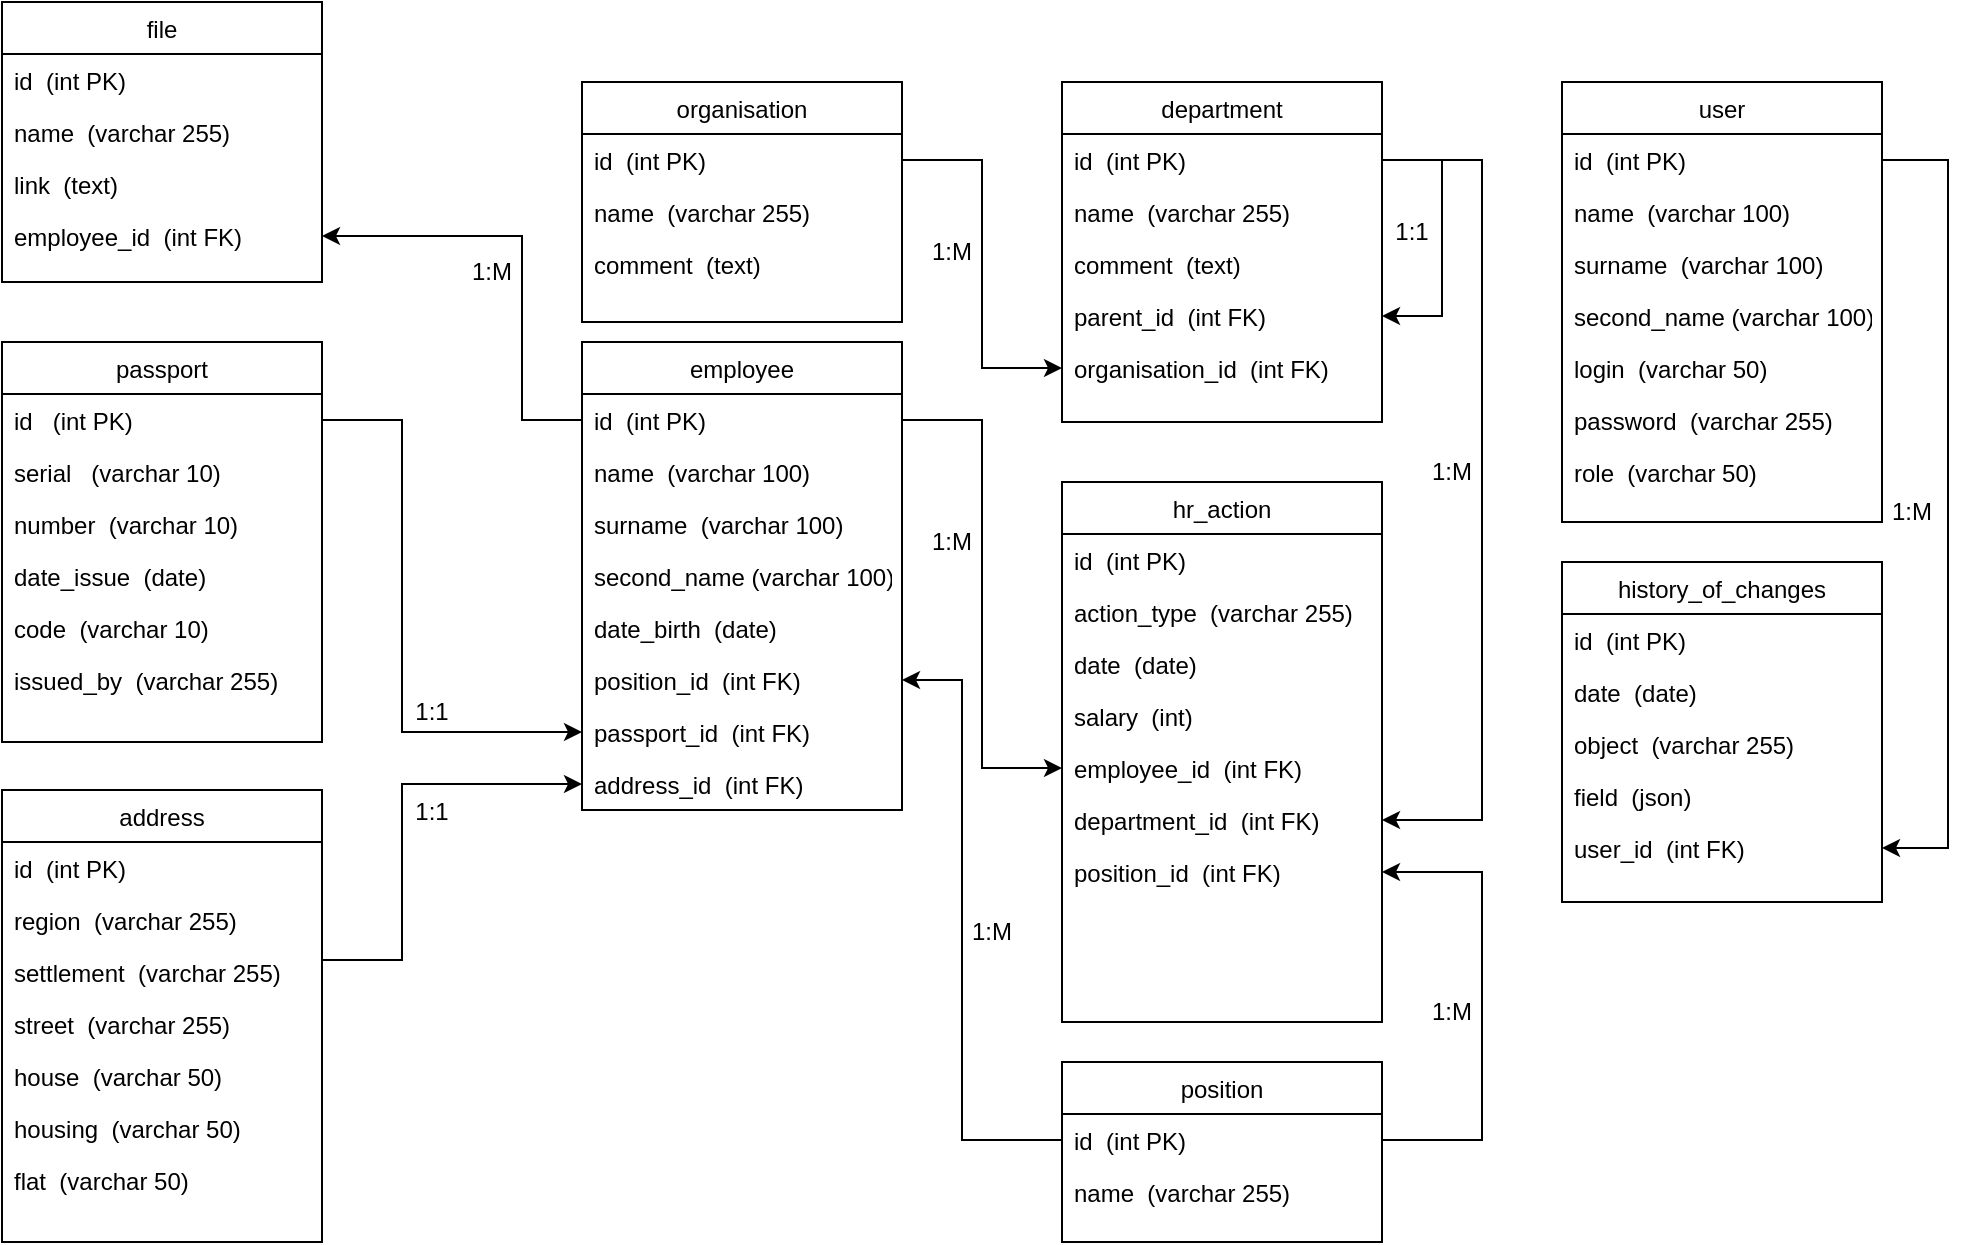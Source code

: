 <mxfile version="24.7.17">
  <diagram id="C5RBs43oDa-KdzZeNtuy" name="Page-1">
    <mxGraphModel dx="1195" dy="703" grid="1" gridSize="10" guides="1" tooltips="1" connect="1" arrows="1" fold="1" page="1" pageScale="1" pageWidth="827" pageHeight="1169" math="0" shadow="0">
      <root>
        <mxCell id="WIyWlLk6GJQsqaUBKTNV-0" />
        <mxCell id="WIyWlLk6GJQsqaUBKTNV-1" parent="WIyWlLk6GJQsqaUBKTNV-0" />
        <mxCell id="zkfFHV4jXpPFQw0GAbJ--17" value="organisation" style="swimlane;fontStyle=0;align=center;verticalAlign=top;childLayout=stackLayout;horizontal=1;startSize=26;horizontalStack=0;resizeParent=1;resizeLast=0;collapsible=1;marginBottom=0;rounded=0;shadow=0;strokeWidth=1;" parent="WIyWlLk6GJQsqaUBKTNV-1" vertex="1">
          <mxGeometry x="320" y="80" width="160" height="120" as="geometry">
            <mxRectangle x="550" y="140" width="160" height="26" as="alternateBounds" />
          </mxGeometry>
        </mxCell>
        <mxCell id="zkfFHV4jXpPFQw0GAbJ--18" value="id  (int PK)" style="text;align=left;verticalAlign=top;spacingLeft=4;spacingRight=4;overflow=hidden;rotatable=0;points=[[0,0.5],[1,0.5]];portConstraint=eastwest;" parent="zkfFHV4jXpPFQw0GAbJ--17" vertex="1">
          <mxGeometry y="26" width="160" height="26" as="geometry" />
        </mxCell>
        <mxCell id="zkfFHV4jXpPFQw0GAbJ--19" value="name  (varchar 255)" style="text;align=left;verticalAlign=top;spacingLeft=4;spacingRight=4;overflow=hidden;rotatable=0;points=[[0,0.5],[1,0.5]];portConstraint=eastwest;rounded=0;shadow=0;html=0;" parent="zkfFHV4jXpPFQw0GAbJ--17" vertex="1">
          <mxGeometry y="52" width="160" height="26" as="geometry" />
        </mxCell>
        <mxCell id="zkfFHV4jXpPFQw0GAbJ--20" value="comment  (text)" style="text;align=left;verticalAlign=top;spacingLeft=4;spacingRight=4;overflow=hidden;rotatable=0;points=[[0,0.5],[1,0.5]];portConstraint=eastwest;rounded=0;shadow=0;html=0;" parent="zkfFHV4jXpPFQw0GAbJ--17" vertex="1">
          <mxGeometry y="78" width="160" height="26" as="geometry" />
        </mxCell>
        <mxCell id="YECoqb0zswU3pzLEYnco-3" value="department" style="swimlane;fontStyle=0;align=center;verticalAlign=top;childLayout=stackLayout;horizontal=1;startSize=26;horizontalStack=0;resizeParent=1;resizeLast=0;collapsible=1;marginBottom=0;rounded=0;shadow=0;strokeWidth=1;" parent="WIyWlLk6GJQsqaUBKTNV-1" vertex="1">
          <mxGeometry x="560" y="80" width="160" height="170" as="geometry">
            <mxRectangle x="550" y="140" width="160" height="26" as="alternateBounds" />
          </mxGeometry>
        </mxCell>
        <mxCell id="Ccd_4ay49C1qQ5F7txYR-0" style="edgeStyle=orthogonalEdgeStyle;rounded=0;orthogonalLoop=1;jettySize=auto;html=1;exitX=1;exitY=0.5;exitDx=0;exitDy=0;" parent="YECoqb0zswU3pzLEYnco-3" source="YECoqb0zswU3pzLEYnco-4" target="YECoqb0zswU3pzLEYnco-7" edge="1">
          <mxGeometry relative="1" as="geometry">
            <Array as="points">
              <mxPoint x="190" y="39" />
              <mxPoint x="190" y="117" />
            </Array>
          </mxGeometry>
        </mxCell>
        <mxCell id="YECoqb0zswU3pzLEYnco-4" value="id  (int PK)" style="text;align=left;verticalAlign=top;spacingLeft=4;spacingRight=4;overflow=hidden;rotatable=0;points=[[0,0.5],[1,0.5]];portConstraint=eastwest;" parent="YECoqb0zswU3pzLEYnco-3" vertex="1">
          <mxGeometry y="26" width="160" height="26" as="geometry" />
        </mxCell>
        <mxCell id="YECoqb0zswU3pzLEYnco-6" value="name  (varchar 255)" style="text;align=left;verticalAlign=top;spacingLeft=4;spacingRight=4;overflow=hidden;rotatable=0;points=[[0,0.5],[1,0.5]];portConstraint=eastwest;rounded=0;shadow=0;html=0;" parent="YECoqb0zswU3pzLEYnco-3" vertex="1">
          <mxGeometry y="52" width="160" height="26" as="geometry" />
        </mxCell>
        <mxCell id="YECoqb0zswU3pzLEYnco-8" value="comment  (text)" style="text;align=left;verticalAlign=top;spacingLeft=4;spacingRight=4;overflow=hidden;rotatable=0;points=[[0,0.5],[1,0.5]];portConstraint=eastwest;rounded=0;shadow=0;html=0;" parent="YECoqb0zswU3pzLEYnco-3" vertex="1">
          <mxGeometry y="78" width="160" height="26" as="geometry" />
        </mxCell>
        <mxCell id="YECoqb0zswU3pzLEYnco-7" value="parent_id  (int FK)" style="text;align=left;verticalAlign=top;spacingLeft=4;spacingRight=4;overflow=hidden;rotatable=0;points=[[0,0.5],[1,0.5]];portConstraint=eastwest;rounded=0;shadow=0;html=0;" parent="YECoqb0zswU3pzLEYnco-3" vertex="1">
          <mxGeometry y="104" width="160" height="26" as="geometry" />
        </mxCell>
        <mxCell id="YECoqb0zswU3pzLEYnco-5" value="organisation_id  (int FK)" style="text;align=left;verticalAlign=top;spacingLeft=4;spacingRight=4;overflow=hidden;rotatable=0;points=[[0,0.5],[1,0.5]];portConstraint=eastwest;rounded=0;shadow=0;html=0;" parent="YECoqb0zswU3pzLEYnco-3" vertex="1">
          <mxGeometry y="130" width="160" height="26" as="geometry" />
        </mxCell>
        <mxCell id="YECoqb0zswU3pzLEYnco-12" value="position" style="swimlane;fontStyle=0;align=center;verticalAlign=top;childLayout=stackLayout;horizontal=1;startSize=26;horizontalStack=0;resizeParent=1;resizeLast=0;collapsible=1;marginBottom=0;rounded=0;shadow=0;strokeWidth=1;" parent="WIyWlLk6GJQsqaUBKTNV-1" vertex="1">
          <mxGeometry x="560" y="570" width="160" height="90" as="geometry">
            <mxRectangle x="550" y="140" width="160" height="26" as="alternateBounds" />
          </mxGeometry>
        </mxCell>
        <mxCell id="YECoqb0zswU3pzLEYnco-13" value="id  (int PK)" style="text;align=left;verticalAlign=top;spacingLeft=4;spacingRight=4;overflow=hidden;rotatable=0;points=[[0,0.5],[1,0.5]];portConstraint=eastwest;" parent="YECoqb0zswU3pzLEYnco-12" vertex="1">
          <mxGeometry y="26" width="160" height="26" as="geometry" />
        </mxCell>
        <mxCell id="YECoqb0zswU3pzLEYnco-14" value="name  (varchar 255)" style="text;align=left;verticalAlign=top;spacingLeft=4;spacingRight=4;overflow=hidden;rotatable=0;points=[[0,0.5],[1,0.5]];portConstraint=eastwest;rounded=0;shadow=0;html=0;" parent="YECoqb0zswU3pzLEYnco-12" vertex="1">
          <mxGeometry y="52" width="160" height="26" as="geometry" />
        </mxCell>
        <mxCell id="YECoqb0zswU3pzLEYnco-21" value="employee" style="swimlane;fontStyle=0;align=center;verticalAlign=top;childLayout=stackLayout;horizontal=1;startSize=26;horizontalStack=0;resizeParent=1;resizeLast=0;collapsible=1;marginBottom=0;rounded=0;shadow=0;strokeWidth=1;" parent="WIyWlLk6GJQsqaUBKTNV-1" vertex="1">
          <mxGeometry x="320" y="210" width="160" height="234" as="geometry">
            <mxRectangle x="550" y="140" width="160" height="26" as="alternateBounds" />
          </mxGeometry>
        </mxCell>
        <mxCell id="YECoqb0zswU3pzLEYnco-22" value="id  (int PK)" style="text;align=left;verticalAlign=top;spacingLeft=4;spacingRight=4;overflow=hidden;rotatable=0;points=[[0,0.5],[1,0.5]];portConstraint=eastwest;" parent="YECoqb0zswU3pzLEYnco-21" vertex="1">
          <mxGeometry y="26" width="160" height="26" as="geometry" />
        </mxCell>
        <mxCell id="YECoqb0zswU3pzLEYnco-24" value="name  (varchar 100)" style="text;align=left;verticalAlign=top;spacingLeft=4;spacingRight=4;overflow=hidden;rotatable=0;points=[[0,0.5],[1,0.5]];portConstraint=eastwest;rounded=0;shadow=0;html=0;" parent="YECoqb0zswU3pzLEYnco-21" vertex="1">
          <mxGeometry y="52" width="160" height="26" as="geometry" />
        </mxCell>
        <mxCell id="YECoqb0zswU3pzLEYnco-23" value="surname  (varchar 100)" style="text;align=left;verticalAlign=top;spacingLeft=4;spacingRight=4;overflow=hidden;rotatable=0;points=[[0,0.5],[1,0.5]];portConstraint=eastwest;rounded=0;shadow=0;html=0;" parent="YECoqb0zswU3pzLEYnco-21" vertex="1">
          <mxGeometry y="78" width="160" height="26" as="geometry" />
        </mxCell>
        <mxCell id="YECoqb0zswU3pzLEYnco-25" value="second_name (varchar 100)" style="text;align=left;verticalAlign=top;spacingLeft=4;spacingRight=4;overflow=hidden;rotatable=0;points=[[0,0.5],[1,0.5]];portConstraint=eastwest;rounded=0;shadow=0;html=0;" parent="YECoqb0zswU3pzLEYnco-21" vertex="1">
          <mxGeometry y="104" width="160" height="26" as="geometry" />
        </mxCell>
        <mxCell id="YECoqb0zswU3pzLEYnco-81" value="date_birth  (date)" style="text;align=left;verticalAlign=top;spacingLeft=4;spacingRight=4;overflow=hidden;rotatable=0;points=[[0,0.5],[1,0.5]];portConstraint=eastwest;rounded=0;shadow=0;html=0;" parent="YECoqb0zswU3pzLEYnco-21" vertex="1">
          <mxGeometry y="130" width="160" height="26" as="geometry" />
        </mxCell>
        <mxCell id="YECoqb0zswU3pzLEYnco-86" value="position_id  (int FK)" style="text;align=left;verticalAlign=top;spacingLeft=4;spacingRight=4;overflow=hidden;rotatable=0;points=[[0,0.5],[1,0.5]];portConstraint=eastwest;rounded=0;shadow=0;html=0;" parent="YECoqb0zswU3pzLEYnco-21" vertex="1">
          <mxGeometry y="156" width="160" height="26" as="geometry" />
        </mxCell>
        <mxCell id="OBeso2ow15VDSVnl9KsU-0" value="passport_id  (int FK)" style="text;align=left;verticalAlign=top;spacingLeft=4;spacingRight=4;overflow=hidden;rotatable=0;points=[[0,0.5],[1,0.5]];portConstraint=eastwest;rounded=0;shadow=0;html=0;" parent="YECoqb0zswU3pzLEYnco-21" vertex="1">
          <mxGeometry y="182" width="160" height="26" as="geometry" />
        </mxCell>
        <mxCell id="OBeso2ow15VDSVnl9KsU-1" value="address_id  (int FK)" style="text;align=left;verticalAlign=top;spacingLeft=4;spacingRight=4;overflow=hidden;rotatable=0;points=[[0,0.5],[1,0.5]];portConstraint=eastwest;rounded=0;shadow=0;html=0;" parent="YECoqb0zswU3pzLEYnco-21" vertex="1">
          <mxGeometry y="208" width="160" height="26" as="geometry" />
        </mxCell>
        <mxCell id="YECoqb0zswU3pzLEYnco-39" value="file" style="swimlane;fontStyle=0;align=center;verticalAlign=top;childLayout=stackLayout;horizontal=1;startSize=26;horizontalStack=0;resizeParent=1;resizeLast=0;collapsible=1;marginBottom=0;rounded=0;shadow=0;strokeWidth=1;" parent="WIyWlLk6GJQsqaUBKTNV-1" vertex="1">
          <mxGeometry x="30" y="40" width="160" height="140" as="geometry">
            <mxRectangle x="550" y="140" width="160" height="26" as="alternateBounds" />
          </mxGeometry>
        </mxCell>
        <mxCell id="YECoqb0zswU3pzLEYnco-40" value="id  (int PK)" style="text;align=left;verticalAlign=top;spacingLeft=4;spacingRight=4;overflow=hidden;rotatable=0;points=[[0,0.5],[1,0.5]];portConstraint=eastwest;" parent="YECoqb0zswU3pzLEYnco-39" vertex="1">
          <mxGeometry y="26" width="160" height="26" as="geometry" />
        </mxCell>
        <mxCell id="YECoqb0zswU3pzLEYnco-41" value="name  (varchar 255)" style="text;align=left;verticalAlign=top;spacingLeft=4;spacingRight=4;overflow=hidden;rotatable=0;points=[[0,0.5],[1,0.5]];portConstraint=eastwest;rounded=0;shadow=0;html=0;" parent="YECoqb0zswU3pzLEYnco-39" vertex="1">
          <mxGeometry y="52" width="160" height="26" as="geometry" />
        </mxCell>
        <mxCell id="YECoqb0zswU3pzLEYnco-42" value="link  (text)" style="text;align=left;verticalAlign=top;spacingLeft=4;spacingRight=4;overflow=hidden;rotatable=0;points=[[0,0.5],[1,0.5]];portConstraint=eastwest;rounded=0;shadow=0;html=0;" parent="YECoqb0zswU3pzLEYnco-39" vertex="1">
          <mxGeometry y="78" width="160" height="26" as="geometry" />
        </mxCell>
        <mxCell id="VdQV2k-ucfRH0OK4bJZg-2" value="employee_id  (int FK)" style="text;align=left;verticalAlign=top;spacingLeft=4;spacingRight=4;overflow=hidden;rotatable=0;points=[[0,0.5],[1,0.5]];portConstraint=eastwest;rounded=0;shadow=0;html=0;" parent="YECoqb0zswU3pzLEYnco-39" vertex="1">
          <mxGeometry y="104" width="160" height="26" as="geometry" />
        </mxCell>
        <mxCell id="YECoqb0zswU3pzLEYnco-48" value="user" style="swimlane;fontStyle=0;align=center;verticalAlign=top;childLayout=stackLayout;horizontal=1;startSize=26;horizontalStack=0;resizeParent=1;resizeLast=0;collapsible=1;marginBottom=0;rounded=0;shadow=0;strokeWidth=1;" parent="WIyWlLk6GJQsqaUBKTNV-1" vertex="1">
          <mxGeometry x="810" y="80" width="160" height="220" as="geometry">
            <mxRectangle x="550" y="140" width="160" height="26" as="alternateBounds" />
          </mxGeometry>
        </mxCell>
        <mxCell id="YECoqb0zswU3pzLEYnco-49" value="id  (int PK)" style="text;align=left;verticalAlign=top;spacingLeft=4;spacingRight=4;overflow=hidden;rotatable=0;points=[[0,0.5],[1,0.5]];portConstraint=eastwest;" parent="YECoqb0zswU3pzLEYnco-48" vertex="1">
          <mxGeometry y="26" width="160" height="26" as="geometry" />
        </mxCell>
        <mxCell id="YECoqb0zswU3pzLEYnco-50" value="name  (varchar 100)" style="text;align=left;verticalAlign=top;spacingLeft=4;spacingRight=4;overflow=hidden;rotatable=0;points=[[0,0.5],[1,0.5]];portConstraint=eastwest;rounded=0;shadow=0;html=0;" parent="YECoqb0zswU3pzLEYnco-48" vertex="1">
          <mxGeometry y="52" width="160" height="26" as="geometry" />
        </mxCell>
        <mxCell id="3ly6tm5_DrOSzDCyUDJb-0" value="surname  (varchar 100)" style="text;align=left;verticalAlign=top;spacingLeft=4;spacingRight=4;overflow=hidden;rotatable=0;points=[[0,0.5],[1,0.5]];portConstraint=eastwest;rounded=0;shadow=0;html=0;" parent="YECoqb0zswU3pzLEYnco-48" vertex="1">
          <mxGeometry y="78" width="160" height="26" as="geometry" />
        </mxCell>
        <mxCell id="3ly6tm5_DrOSzDCyUDJb-1" value="second_name (varchar 100)" style="text;align=left;verticalAlign=top;spacingLeft=4;spacingRight=4;overflow=hidden;rotatable=0;points=[[0,0.5],[1,0.5]];portConstraint=eastwest;rounded=0;shadow=0;html=0;" parent="YECoqb0zswU3pzLEYnco-48" vertex="1">
          <mxGeometry y="104" width="160" height="26" as="geometry" />
        </mxCell>
        <mxCell id="YECoqb0zswU3pzLEYnco-63" value="login  (varchar 50)" style="text;align=left;verticalAlign=top;spacingLeft=4;spacingRight=4;overflow=hidden;rotatable=0;points=[[0,0.5],[1,0.5]];portConstraint=eastwest;rounded=0;shadow=0;html=0;" parent="YECoqb0zswU3pzLEYnco-48" vertex="1">
          <mxGeometry y="130" width="160" height="26" as="geometry" />
        </mxCell>
        <mxCell id="YECoqb0zswU3pzLEYnco-53" value="password  (varchar 255)" style="text;align=left;verticalAlign=top;spacingLeft=4;spacingRight=4;overflow=hidden;rotatable=0;points=[[0,0.5],[1,0.5]];portConstraint=eastwest;rounded=0;shadow=0;html=0;" parent="YECoqb0zswU3pzLEYnco-48" vertex="1">
          <mxGeometry y="156" width="160" height="26" as="geometry" />
        </mxCell>
        <mxCell id="VdQV2k-ucfRH0OK4bJZg-5" value="role  (varchar 50)" style="text;align=left;verticalAlign=top;spacingLeft=4;spacingRight=4;overflow=hidden;rotatable=0;points=[[0,0.5],[1,0.5]];portConstraint=eastwest;rounded=0;shadow=0;html=0;" parent="YECoqb0zswU3pzLEYnco-48" vertex="1">
          <mxGeometry y="182" width="160" height="26" as="geometry" />
        </mxCell>
        <mxCell id="YECoqb0zswU3pzLEYnco-70" value="passport" style="swimlane;fontStyle=0;align=center;verticalAlign=top;childLayout=stackLayout;horizontal=1;startSize=26;horizontalStack=0;resizeParent=1;resizeLast=0;collapsible=1;marginBottom=0;rounded=0;shadow=0;strokeWidth=1;" parent="WIyWlLk6GJQsqaUBKTNV-1" vertex="1">
          <mxGeometry x="30" y="210" width="160" height="200" as="geometry">
            <mxRectangle x="550" y="140" width="160" height="26" as="alternateBounds" />
          </mxGeometry>
        </mxCell>
        <mxCell id="YECoqb0zswU3pzLEYnco-71" value="id   (int PK)" style="text;align=left;verticalAlign=top;spacingLeft=4;spacingRight=4;overflow=hidden;rotatable=0;points=[[0,0.5],[1,0.5]];portConstraint=eastwest;" parent="YECoqb0zswU3pzLEYnco-70" vertex="1">
          <mxGeometry y="26" width="160" height="26" as="geometry" />
        </mxCell>
        <mxCell id="YECoqb0zswU3pzLEYnco-59" value="serial   (varchar 10)" style="text;align=left;verticalAlign=top;spacingLeft=4;spacingRight=4;overflow=hidden;rotatable=0;points=[[0,0.5],[1,0.5]];portConstraint=eastwest;rounded=0;shadow=0;html=0;" parent="YECoqb0zswU3pzLEYnco-70" vertex="1">
          <mxGeometry y="52" width="160" height="26" as="geometry" />
        </mxCell>
        <mxCell id="YECoqb0zswU3pzLEYnco-62" value="number  (varchar 10)" style="text;align=left;verticalAlign=top;spacingLeft=4;spacingRight=4;overflow=hidden;rotatable=0;points=[[0,0.5],[1,0.5]];portConstraint=eastwest;rounded=0;shadow=0;html=0;" parent="YECoqb0zswU3pzLEYnco-70" vertex="1">
          <mxGeometry y="78" width="160" height="26" as="geometry" />
        </mxCell>
        <mxCell id="YECoqb0zswU3pzLEYnco-61" value="date_issue  (date)" style="text;align=left;verticalAlign=top;spacingLeft=4;spacingRight=4;overflow=hidden;rotatable=0;points=[[0,0.5],[1,0.5]];portConstraint=eastwest;rounded=0;shadow=0;html=0;" parent="YECoqb0zswU3pzLEYnco-70" vertex="1">
          <mxGeometry y="104" width="160" height="26" as="geometry" />
        </mxCell>
        <mxCell id="YECoqb0zswU3pzLEYnco-60" value="code  (varchar 10)" style="text;align=left;verticalAlign=top;spacingLeft=4;spacingRight=4;overflow=hidden;rotatable=0;points=[[0,0.5],[1,0.5]];portConstraint=eastwest;rounded=0;shadow=0;html=0;" parent="YECoqb0zswU3pzLEYnco-70" vertex="1">
          <mxGeometry y="130" width="160" height="26" as="geometry" />
        </mxCell>
        <mxCell id="YECoqb0zswU3pzLEYnco-58" value="issued_by  (varchar 255)" style="text;align=left;verticalAlign=top;spacingLeft=4;spacingRight=4;overflow=hidden;rotatable=0;points=[[0,0.5],[1,0.5]];portConstraint=eastwest;rounded=0;shadow=0;html=0;" parent="YECoqb0zswU3pzLEYnco-70" vertex="1">
          <mxGeometry y="156" width="160" height="26" as="geometry" />
        </mxCell>
        <mxCell id="YECoqb0zswU3pzLEYnco-75" value="address" style="swimlane;fontStyle=0;align=center;verticalAlign=top;childLayout=stackLayout;horizontal=1;startSize=26;horizontalStack=0;resizeParent=1;resizeLast=0;collapsible=1;marginBottom=0;rounded=0;shadow=0;strokeWidth=1;" parent="WIyWlLk6GJQsqaUBKTNV-1" vertex="1">
          <mxGeometry x="30" y="434" width="160" height="226" as="geometry">
            <mxRectangle x="550" y="140" width="160" height="26" as="alternateBounds" />
          </mxGeometry>
        </mxCell>
        <mxCell id="YECoqb0zswU3pzLEYnco-76" value="id  (int PK)" style="text;align=left;verticalAlign=top;spacingLeft=4;spacingRight=4;overflow=hidden;rotatable=0;points=[[0,0.5],[1,0.5]];portConstraint=eastwest;" parent="YECoqb0zswU3pzLEYnco-75" vertex="1">
          <mxGeometry y="26" width="160" height="26" as="geometry" />
        </mxCell>
        <mxCell id="YECoqb0zswU3pzLEYnco-64" value="region  (varchar 255)" style="text;align=left;verticalAlign=top;spacingLeft=4;spacingRight=4;overflow=hidden;rotatable=0;points=[[0,0.5],[1,0.5]];portConstraint=eastwest;rounded=0;shadow=0;html=0;" parent="YECoqb0zswU3pzLEYnco-75" vertex="1">
          <mxGeometry y="52" width="160" height="26" as="geometry" />
        </mxCell>
        <mxCell id="YECoqb0zswU3pzLEYnco-67" value="settlement  (varchar 255)" style="text;align=left;verticalAlign=top;spacingLeft=4;spacingRight=4;overflow=hidden;rotatable=0;points=[[0,0.5],[1,0.5]];portConstraint=eastwest;rounded=0;shadow=0;html=0;" parent="YECoqb0zswU3pzLEYnco-75" vertex="1">
          <mxGeometry y="78" width="160" height="26" as="geometry" />
        </mxCell>
        <mxCell id="YECoqb0zswU3pzLEYnco-68" value="street  (varchar 255)" style="text;align=left;verticalAlign=top;spacingLeft=4;spacingRight=4;overflow=hidden;rotatable=0;points=[[0,0.5],[1,0.5]];portConstraint=eastwest;rounded=0;shadow=0;html=0;" parent="YECoqb0zswU3pzLEYnco-75" vertex="1">
          <mxGeometry y="104" width="160" height="26" as="geometry" />
        </mxCell>
        <mxCell id="YECoqb0zswU3pzLEYnco-66" value="house  (varchar 50)" style="text;align=left;verticalAlign=top;spacingLeft=4;spacingRight=4;overflow=hidden;rotatable=0;points=[[0,0.5],[1,0.5]];portConstraint=eastwest;rounded=0;shadow=0;html=0;" parent="YECoqb0zswU3pzLEYnco-75" vertex="1">
          <mxGeometry y="130" width="160" height="26" as="geometry" />
        </mxCell>
        <mxCell id="YECoqb0zswU3pzLEYnco-65" value="housing  (varchar 50)" style="text;align=left;verticalAlign=top;spacingLeft=4;spacingRight=4;overflow=hidden;rotatable=0;points=[[0,0.5],[1,0.5]];portConstraint=eastwest;rounded=0;shadow=0;html=0;" parent="YECoqb0zswU3pzLEYnco-75" vertex="1">
          <mxGeometry y="156" width="160" height="26" as="geometry" />
        </mxCell>
        <mxCell id="YECoqb0zswU3pzLEYnco-57" value="flat  (varchar 50)" style="text;align=left;verticalAlign=top;spacingLeft=4;spacingRight=4;overflow=hidden;rotatable=0;points=[[0,0.5],[1,0.5]];portConstraint=eastwest;rounded=0;shadow=0;html=0;" parent="YECoqb0zswU3pzLEYnco-75" vertex="1">
          <mxGeometry y="182" width="160" height="26" as="geometry" />
        </mxCell>
        <mxCell id="Ccd_4ay49C1qQ5F7txYR-1" value="history_of_changes" style="swimlane;fontStyle=0;align=center;verticalAlign=top;childLayout=stackLayout;horizontal=1;startSize=26;horizontalStack=0;resizeParent=1;resizeLast=0;collapsible=1;marginBottom=0;rounded=0;shadow=0;strokeWidth=1;" parent="WIyWlLk6GJQsqaUBKTNV-1" vertex="1">
          <mxGeometry x="810" y="320" width="160" height="170" as="geometry">
            <mxRectangle x="550" y="140" width="160" height="26" as="alternateBounds" />
          </mxGeometry>
        </mxCell>
        <mxCell id="Ccd_4ay49C1qQ5F7txYR-2" value="id  (int PK)" style="text;align=left;verticalAlign=top;spacingLeft=4;spacingRight=4;overflow=hidden;rotatable=0;points=[[0,0.5],[1,0.5]];portConstraint=eastwest;" parent="Ccd_4ay49C1qQ5F7txYR-1" vertex="1">
          <mxGeometry y="26" width="160" height="26" as="geometry" />
        </mxCell>
        <mxCell id="Ccd_4ay49C1qQ5F7txYR-3" value="date  (date)" style="text;align=left;verticalAlign=top;spacingLeft=4;spacingRight=4;overflow=hidden;rotatable=0;points=[[0,0.5],[1,0.5]];portConstraint=eastwest;rounded=0;shadow=0;html=0;" parent="Ccd_4ay49C1qQ5F7txYR-1" vertex="1">
          <mxGeometry y="52" width="160" height="26" as="geometry" />
        </mxCell>
        <mxCell id="Ccd_4ay49C1qQ5F7txYR-6" value="object  (varchar 255)" style="text;align=left;verticalAlign=top;spacingLeft=4;spacingRight=4;overflow=hidden;rotatable=0;points=[[0,0.5],[1,0.5]];portConstraint=eastwest;rounded=0;shadow=0;html=0;" parent="Ccd_4ay49C1qQ5F7txYR-1" vertex="1">
          <mxGeometry y="78" width="160" height="26" as="geometry" />
        </mxCell>
        <mxCell id="Ccd_4ay49C1qQ5F7txYR-7" value="field  (json)" style="text;align=left;verticalAlign=top;spacingLeft=4;spacingRight=4;overflow=hidden;rotatable=0;points=[[0,0.5],[1,0.5]];portConstraint=eastwest;rounded=0;shadow=0;html=0;" parent="Ccd_4ay49C1qQ5F7txYR-1" vertex="1">
          <mxGeometry y="104" width="160" height="26" as="geometry" />
        </mxCell>
        <mxCell id="3ly6tm5_DrOSzDCyUDJb-2" value="user_id  (int FK)" style="text;align=left;verticalAlign=top;spacingLeft=4;spacingRight=4;overflow=hidden;rotatable=0;points=[[0,0.5],[1,0.5]];portConstraint=eastwest;rounded=0;shadow=0;html=0;" parent="Ccd_4ay49C1qQ5F7txYR-1" vertex="1">
          <mxGeometry y="130" width="160" height="26" as="geometry" />
        </mxCell>
        <mxCell id="Ccd_4ay49C1qQ5F7txYR-10" value="hr_action" style="swimlane;fontStyle=0;align=center;verticalAlign=top;childLayout=stackLayout;horizontal=1;startSize=26;horizontalStack=0;resizeParent=1;resizeLast=0;collapsible=1;marginBottom=0;rounded=0;shadow=0;strokeWidth=1;" parent="WIyWlLk6GJQsqaUBKTNV-1" vertex="1">
          <mxGeometry x="560" y="280" width="160" height="270" as="geometry">
            <mxRectangle x="550" y="140" width="160" height="26" as="alternateBounds" />
          </mxGeometry>
        </mxCell>
        <mxCell id="Ccd_4ay49C1qQ5F7txYR-11" value="id  (int PK)" style="text;align=left;verticalAlign=top;spacingLeft=4;spacingRight=4;overflow=hidden;rotatable=0;points=[[0,0.5],[1,0.5]];portConstraint=eastwest;" parent="Ccd_4ay49C1qQ5F7txYR-10" vertex="1">
          <mxGeometry y="26" width="160" height="26" as="geometry" />
        </mxCell>
        <mxCell id="Ccd_4ay49C1qQ5F7txYR-12" value="action_type  (varchar 255)" style="text;align=left;verticalAlign=top;spacingLeft=4;spacingRight=4;overflow=hidden;rotatable=0;points=[[0,0.5],[1,0.5]];portConstraint=eastwest;rounded=0;shadow=0;html=0;" parent="Ccd_4ay49C1qQ5F7txYR-10" vertex="1">
          <mxGeometry y="52" width="160" height="26" as="geometry" />
        </mxCell>
        <mxCell id="Ccd_4ay49C1qQ5F7txYR-16" value="date  (date)" style="text;align=left;verticalAlign=top;spacingLeft=4;spacingRight=4;overflow=hidden;rotatable=0;points=[[0,0.5],[1,0.5]];portConstraint=eastwest;rounded=0;shadow=0;html=0;" parent="Ccd_4ay49C1qQ5F7txYR-10" vertex="1">
          <mxGeometry y="78" width="160" height="26" as="geometry" />
        </mxCell>
        <mxCell id="VdQV2k-ucfRH0OK4bJZg-6" value="salary  (int)" style="text;align=left;verticalAlign=top;spacingLeft=4;spacingRight=4;overflow=hidden;rotatable=0;points=[[0,0.5],[1,0.5]];portConstraint=eastwest;rounded=0;shadow=0;html=0;" parent="Ccd_4ay49C1qQ5F7txYR-10" vertex="1">
          <mxGeometry y="104" width="160" height="26" as="geometry" />
        </mxCell>
        <mxCell id="Ccd_4ay49C1qQ5F7txYR-13" value="employee_id  (int FK)" style="text;align=left;verticalAlign=top;spacingLeft=4;spacingRight=4;overflow=hidden;rotatable=0;points=[[0,0.5],[1,0.5]];portConstraint=eastwest;rounded=0;shadow=0;html=0;" parent="Ccd_4ay49C1qQ5F7txYR-10" vertex="1">
          <mxGeometry y="130" width="160" height="26" as="geometry" />
        </mxCell>
        <mxCell id="Ccd_4ay49C1qQ5F7txYR-14" value="department_id  (int FK)" style="text;align=left;verticalAlign=top;spacingLeft=4;spacingRight=4;overflow=hidden;rotatable=0;points=[[0,0.5],[1,0.5]];portConstraint=eastwest;rounded=0;shadow=0;html=0;" parent="Ccd_4ay49C1qQ5F7txYR-10" vertex="1">
          <mxGeometry y="156" width="160" height="26" as="geometry" />
        </mxCell>
        <mxCell id="Ccd_4ay49C1qQ5F7txYR-15" value="position_id  (int FK)" style="text;align=left;verticalAlign=top;spacingLeft=4;spacingRight=4;overflow=hidden;rotatable=0;points=[[0,0.5],[1,0.5]];portConstraint=eastwest;rounded=0;shadow=0;html=0;" parent="Ccd_4ay49C1qQ5F7txYR-10" vertex="1">
          <mxGeometry y="182" width="160" height="26" as="geometry" />
        </mxCell>
        <mxCell id="Ccd_4ay49C1qQ5F7txYR-17" style="edgeStyle=orthogonalEdgeStyle;rounded=0;orthogonalLoop=1;jettySize=auto;html=1;exitX=1;exitY=0.5;exitDx=0;exitDy=0;entryX=0;entryY=0.5;entryDx=0;entryDy=0;" parent="WIyWlLk6GJQsqaUBKTNV-1" source="YECoqb0zswU3pzLEYnco-22" target="Ccd_4ay49C1qQ5F7txYR-13" edge="1">
          <mxGeometry relative="1" as="geometry">
            <Array as="points">
              <mxPoint x="520" y="249" />
              <mxPoint x="520" y="423" />
            </Array>
          </mxGeometry>
        </mxCell>
        <mxCell id="Ccd_4ay49C1qQ5F7txYR-21" style="edgeStyle=orthogonalEdgeStyle;rounded=0;orthogonalLoop=1;jettySize=auto;html=1;exitX=0;exitY=0.5;exitDx=0;exitDy=0;entryX=1;entryY=0.5;entryDx=0;entryDy=0;" parent="WIyWlLk6GJQsqaUBKTNV-1" source="YECoqb0zswU3pzLEYnco-13" target="YECoqb0zswU3pzLEYnco-86" edge="1">
          <mxGeometry relative="1" as="geometry">
            <Array as="points">
              <mxPoint x="510" y="609" />
              <mxPoint x="510" y="379" />
            </Array>
          </mxGeometry>
        </mxCell>
        <mxCell id="Ccd_4ay49C1qQ5F7txYR-22" style="edgeStyle=orthogonalEdgeStyle;rounded=0;orthogonalLoop=1;jettySize=auto;html=1;exitX=1;exitY=0.5;exitDx=0;exitDy=0;entryX=1;entryY=0.5;entryDx=0;entryDy=0;" parent="WIyWlLk6GJQsqaUBKTNV-1" source="YECoqb0zswU3pzLEYnco-4" target="Ccd_4ay49C1qQ5F7txYR-14" edge="1">
          <mxGeometry relative="1" as="geometry">
            <Array as="points">
              <mxPoint x="770" y="119" />
              <mxPoint x="770" y="449" />
            </Array>
          </mxGeometry>
        </mxCell>
        <mxCell id="yBgfsQ7FiFTpNFujGelX-0" style="edgeStyle=orthogonalEdgeStyle;rounded=0;orthogonalLoop=1;jettySize=auto;html=1;exitX=1;exitY=0.5;exitDx=0;exitDy=0;" parent="WIyWlLk6GJQsqaUBKTNV-1" source="zkfFHV4jXpPFQw0GAbJ--18" target="YECoqb0zswU3pzLEYnco-5" edge="1">
          <mxGeometry relative="1" as="geometry" />
        </mxCell>
        <mxCell id="3ly6tm5_DrOSzDCyUDJb-3" style="edgeStyle=orthogonalEdgeStyle;rounded=0;orthogonalLoop=1;jettySize=auto;html=1;exitX=1;exitY=0.5;exitDx=0;exitDy=0;entryX=1;entryY=0.5;entryDx=0;entryDy=0;" parent="WIyWlLk6GJQsqaUBKTNV-1" source="YECoqb0zswU3pzLEYnco-49" target="3ly6tm5_DrOSzDCyUDJb-2" edge="1">
          <mxGeometry relative="1" as="geometry">
            <Array as="points">
              <mxPoint x="1003" y="119" />
              <mxPoint x="1003" y="463" />
            </Array>
          </mxGeometry>
        </mxCell>
        <mxCell id="VdQV2k-ucfRH0OK4bJZg-8" style="edgeStyle=orthogonalEdgeStyle;rounded=0;orthogonalLoop=1;jettySize=auto;html=1;exitX=1;exitY=0.5;exitDx=0;exitDy=0;entryX=1;entryY=0.5;entryDx=0;entryDy=0;" parent="WIyWlLk6GJQsqaUBKTNV-1" source="YECoqb0zswU3pzLEYnco-13" target="Ccd_4ay49C1qQ5F7txYR-15" edge="1">
          <mxGeometry relative="1" as="geometry">
            <Array as="points">
              <mxPoint x="770" y="609" />
              <mxPoint x="770" y="475" />
            </Array>
          </mxGeometry>
        </mxCell>
        <mxCell id="OBeso2ow15VDSVnl9KsU-2" style="edgeStyle=orthogonalEdgeStyle;rounded=0;orthogonalLoop=1;jettySize=auto;html=1;exitX=1;exitY=0.5;exitDx=0;exitDy=0;entryX=0;entryY=0.5;entryDx=0;entryDy=0;" parent="WIyWlLk6GJQsqaUBKTNV-1" source="YECoqb0zswU3pzLEYnco-71" target="OBeso2ow15VDSVnl9KsU-0" edge="1">
          <mxGeometry relative="1" as="geometry">
            <Array as="points">
              <mxPoint x="230" y="249" />
              <mxPoint x="230" y="405" />
            </Array>
          </mxGeometry>
        </mxCell>
        <mxCell id="OBeso2ow15VDSVnl9KsU-3" style="edgeStyle=orthogonalEdgeStyle;rounded=0;orthogonalLoop=1;jettySize=auto;html=1;exitX=1;exitY=0.5;exitDx=0;exitDy=0;entryX=0;entryY=0.5;entryDx=0;entryDy=0;" parent="WIyWlLk6GJQsqaUBKTNV-1" source="YECoqb0zswU3pzLEYnco-76" target="OBeso2ow15VDSVnl9KsU-1" edge="1">
          <mxGeometry relative="1" as="geometry">
            <Array as="points">
              <mxPoint x="230" y="519" />
              <mxPoint x="230" y="431" />
            </Array>
          </mxGeometry>
        </mxCell>
        <mxCell id="EMksvvcYJabqpF-adQiS-0" style="edgeStyle=orthogonalEdgeStyle;rounded=0;orthogonalLoop=1;jettySize=auto;html=1;exitX=0;exitY=0.5;exitDx=0;exitDy=0;" edge="1" parent="WIyWlLk6GJQsqaUBKTNV-1" source="YECoqb0zswU3pzLEYnco-22" target="VdQV2k-ucfRH0OK4bJZg-2">
          <mxGeometry relative="1" as="geometry">
            <Array as="points">
              <mxPoint x="290" y="249" />
              <mxPoint x="290" y="157" />
            </Array>
          </mxGeometry>
        </mxCell>
        <mxCell id="EMksvvcYJabqpF-adQiS-1" value="1:M" style="text;html=1;align=center;verticalAlign=middle;whiteSpace=wrap;rounded=0;" vertex="1" parent="WIyWlLk6GJQsqaUBKTNV-1">
          <mxGeometry x="260" y="160" width="30" height="30" as="geometry" />
        </mxCell>
        <mxCell id="EMksvvcYJabqpF-adQiS-2" value="1:1" style="text;html=1;align=center;verticalAlign=middle;whiteSpace=wrap;rounded=0;" vertex="1" parent="WIyWlLk6GJQsqaUBKTNV-1">
          <mxGeometry x="230" y="380" width="30" height="30" as="geometry" />
        </mxCell>
        <mxCell id="EMksvvcYJabqpF-adQiS-3" value="1:1" style="text;html=1;align=center;verticalAlign=middle;whiteSpace=wrap;rounded=0;" vertex="1" parent="WIyWlLk6GJQsqaUBKTNV-1">
          <mxGeometry x="230" y="430" width="30" height="30" as="geometry" />
        </mxCell>
        <mxCell id="EMksvvcYJabqpF-adQiS-4" value="1:M" style="text;html=1;align=center;verticalAlign=middle;whiteSpace=wrap;rounded=0;" vertex="1" parent="WIyWlLk6GJQsqaUBKTNV-1">
          <mxGeometry x="490" y="150" width="30" height="30" as="geometry" />
        </mxCell>
        <mxCell id="EMksvvcYJabqpF-adQiS-5" value="1:M" style="text;html=1;align=center;verticalAlign=middle;whiteSpace=wrap;rounded=0;" vertex="1" parent="WIyWlLk6GJQsqaUBKTNV-1">
          <mxGeometry x="490" y="295" width="30" height="30" as="geometry" />
        </mxCell>
        <mxCell id="EMksvvcYJabqpF-adQiS-6" value="1:M" style="text;html=1;align=center;verticalAlign=middle;whiteSpace=wrap;rounded=0;" vertex="1" parent="WIyWlLk6GJQsqaUBKTNV-1">
          <mxGeometry x="510" y="490" width="30" height="30" as="geometry" />
        </mxCell>
        <mxCell id="EMksvvcYJabqpF-adQiS-7" value="1:M" style="text;html=1;align=center;verticalAlign=middle;whiteSpace=wrap;rounded=0;" vertex="1" parent="WIyWlLk6GJQsqaUBKTNV-1">
          <mxGeometry x="740" y="530" width="30" height="30" as="geometry" />
        </mxCell>
        <mxCell id="EMksvvcYJabqpF-adQiS-8" value="1:1" style="text;html=1;align=center;verticalAlign=middle;whiteSpace=wrap;rounded=0;" vertex="1" parent="WIyWlLk6GJQsqaUBKTNV-1">
          <mxGeometry x="720" y="140" width="30" height="30" as="geometry" />
        </mxCell>
        <mxCell id="EMksvvcYJabqpF-adQiS-9" value="1:M" style="text;html=1;align=center;verticalAlign=middle;whiteSpace=wrap;rounded=0;" vertex="1" parent="WIyWlLk6GJQsqaUBKTNV-1">
          <mxGeometry x="740" y="260" width="30" height="30" as="geometry" />
        </mxCell>
        <mxCell id="EMksvvcYJabqpF-adQiS-10" value="1:M" style="text;html=1;align=center;verticalAlign=middle;whiteSpace=wrap;rounded=0;" vertex="1" parent="WIyWlLk6GJQsqaUBKTNV-1">
          <mxGeometry x="970" y="280" width="30" height="30" as="geometry" />
        </mxCell>
      </root>
    </mxGraphModel>
  </diagram>
</mxfile>
